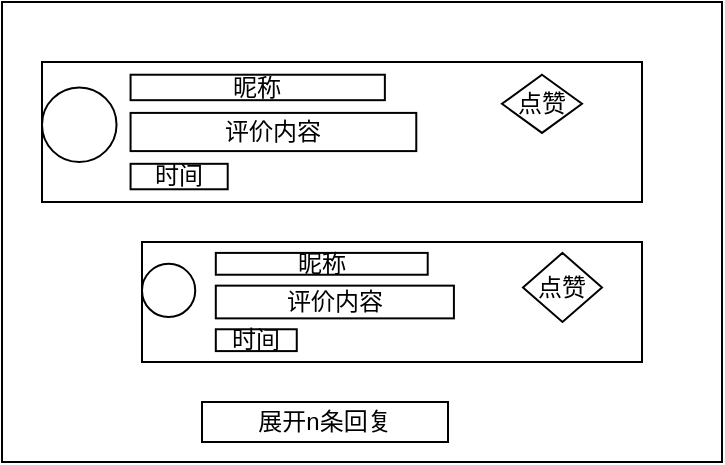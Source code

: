 <mxfile>
    <diagram id="bRQXa4VOCGz4W1reD0Dk" name="第 1 页">
        <mxGraphModel dx="734" dy="469" grid="1" gridSize="10" guides="1" tooltips="1" connect="1" arrows="1" fold="1" page="1" pageScale="1" pageWidth="827" pageHeight="1169" math="0" shadow="0">
            <root>
                <mxCell id="0"/>
                <mxCell id="1" parent="0"/>
                <mxCell id="20" value="" style="rounded=0;whiteSpace=wrap;html=1;" vertex="1" parent="1">
                    <mxGeometry x="320" y="300" width="360" height="230" as="geometry"/>
                </mxCell>
                <mxCell id="29" value="" style="group" vertex="1" connectable="0" parent="1">
                    <mxGeometry x="340" y="330" width="300" height="70" as="geometry"/>
                </mxCell>
                <mxCell id="23" value="" style="rounded=0;whiteSpace=wrap;html=1;" vertex="1" parent="29">
                    <mxGeometry width="300" height="70" as="geometry"/>
                </mxCell>
                <mxCell id="24" value="" style="ellipse;whiteSpace=wrap;html=1;aspect=fixed;" vertex="1" parent="29">
                    <mxGeometry y="12.73" width="37.27" height="37.27" as="geometry"/>
                </mxCell>
                <mxCell id="25" value="昵称" style="rounded=0;whiteSpace=wrap;html=1;" vertex="1" parent="29">
                    <mxGeometry x="44.286" y="6.364" width="127.143" height="12.727" as="geometry"/>
                </mxCell>
                <mxCell id="26" value="评价内容" style="rounded=0;whiteSpace=wrap;html=1;" vertex="1" parent="29">
                    <mxGeometry x="44.286" y="25.455" width="142.857" height="19.091" as="geometry"/>
                </mxCell>
                <mxCell id="27" value="时间" style="rounded=0;whiteSpace=wrap;html=1;" vertex="1" parent="29">
                    <mxGeometry x="44.286" y="50.909" width="48.571" height="12.727" as="geometry"/>
                </mxCell>
                <mxCell id="28" value="点赞" style="rhombus;whiteSpace=wrap;html=1;" vertex="1" parent="29">
                    <mxGeometry x="230" y="6.36" width="40" height="29.09" as="geometry"/>
                </mxCell>
                <mxCell id="31" value="" style="group" vertex="1" connectable="0" parent="1">
                    <mxGeometry x="390" y="420" width="250" height="60" as="geometry"/>
                </mxCell>
                <mxCell id="32" value="" style="rounded=0;whiteSpace=wrap;html=1;" vertex="1" parent="31">
                    <mxGeometry width="250" height="60" as="geometry"/>
                </mxCell>
                <mxCell id="33" value="" style="ellipse;whiteSpace=wrap;html=1;aspect=fixed;" vertex="1" parent="31">
                    <mxGeometry y="10.911" width="26.621" height="26.621" as="geometry"/>
                </mxCell>
                <mxCell id="34" value="昵称" style="rounded=0;whiteSpace=wrap;html=1;" vertex="1" parent="31">
                    <mxGeometry x="36.905" y="5.455" width="105.952" height="10.909" as="geometry"/>
                </mxCell>
                <mxCell id="35" value="评价内容" style="rounded=0;whiteSpace=wrap;html=1;" vertex="1" parent="31">
                    <mxGeometry x="36.905" y="21.818" width="119.048" height="16.364" as="geometry"/>
                </mxCell>
                <mxCell id="36" value="时间" style="rounded=0;whiteSpace=wrap;html=1;" vertex="1" parent="31">
                    <mxGeometry x="36.905" y="43.636" width="40.476" height="10.909" as="geometry"/>
                </mxCell>
                <mxCell id="37" value="点赞" style="rhombus;whiteSpace=wrap;html=1;" vertex="1" parent="31">
                    <mxGeometry x="190.48" y="5.45" width="39.52" height="34.55" as="geometry"/>
                </mxCell>
                <mxCell id="38" value="展开n条回复" style="rounded=0;whiteSpace=wrap;html=1;" vertex="1" parent="1">
                    <mxGeometry x="420" y="500" width="123" height="20" as="geometry"/>
                </mxCell>
            </root>
        </mxGraphModel>
    </diagram>
</mxfile>